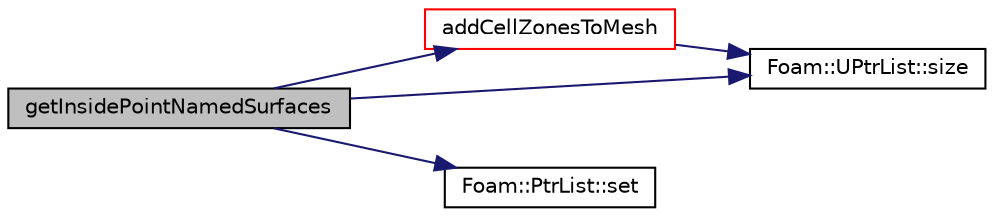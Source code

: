 digraph "getInsidePointNamedSurfaces"
{
  bgcolor="transparent";
  edge [fontname="Helvetica",fontsize="10",labelfontname="Helvetica",labelfontsize="10"];
  node [fontname="Helvetica",fontsize="10",shape=record];
  rankdir="LR";
  Node1 [label="getInsidePointNamedSurfaces",height=0.2,width=0.4,color="black", fillcolor="grey75", style="filled", fontcolor="black"];
  Node1 -> Node2 [color="midnightblue",fontsize="10",style="solid",fontname="Helvetica"];
  Node2 [label="addCellZonesToMesh",height=0.2,width=0.4,color="red",URL="$a02586.html#aa53d4178cbd81300b311053db36e519d"];
  Node2 -> Node3 [color="midnightblue",fontsize="10",style="solid",fontname="Helvetica"];
  Node3 [label="Foam::UPtrList::size",height=0.2,width=0.4,color="black",URL="$a02875.html#a723361dc2020160f5492e8fe2d09fa44",tooltip="Return the number of elements in the UPtrList. "];
  Node1 -> Node4 [color="midnightblue",fontsize="10",style="solid",fontname="Helvetica"];
  Node4 [label="Foam::PtrList::set",height=0.2,width=0.4,color="black",URL="$a02077.html#affa9210cfaa91a145f3a9618d4ef3baf",tooltip="Is element set. "];
  Node1 -> Node3 [color="midnightblue",fontsize="10",style="solid",fontname="Helvetica"];
}

